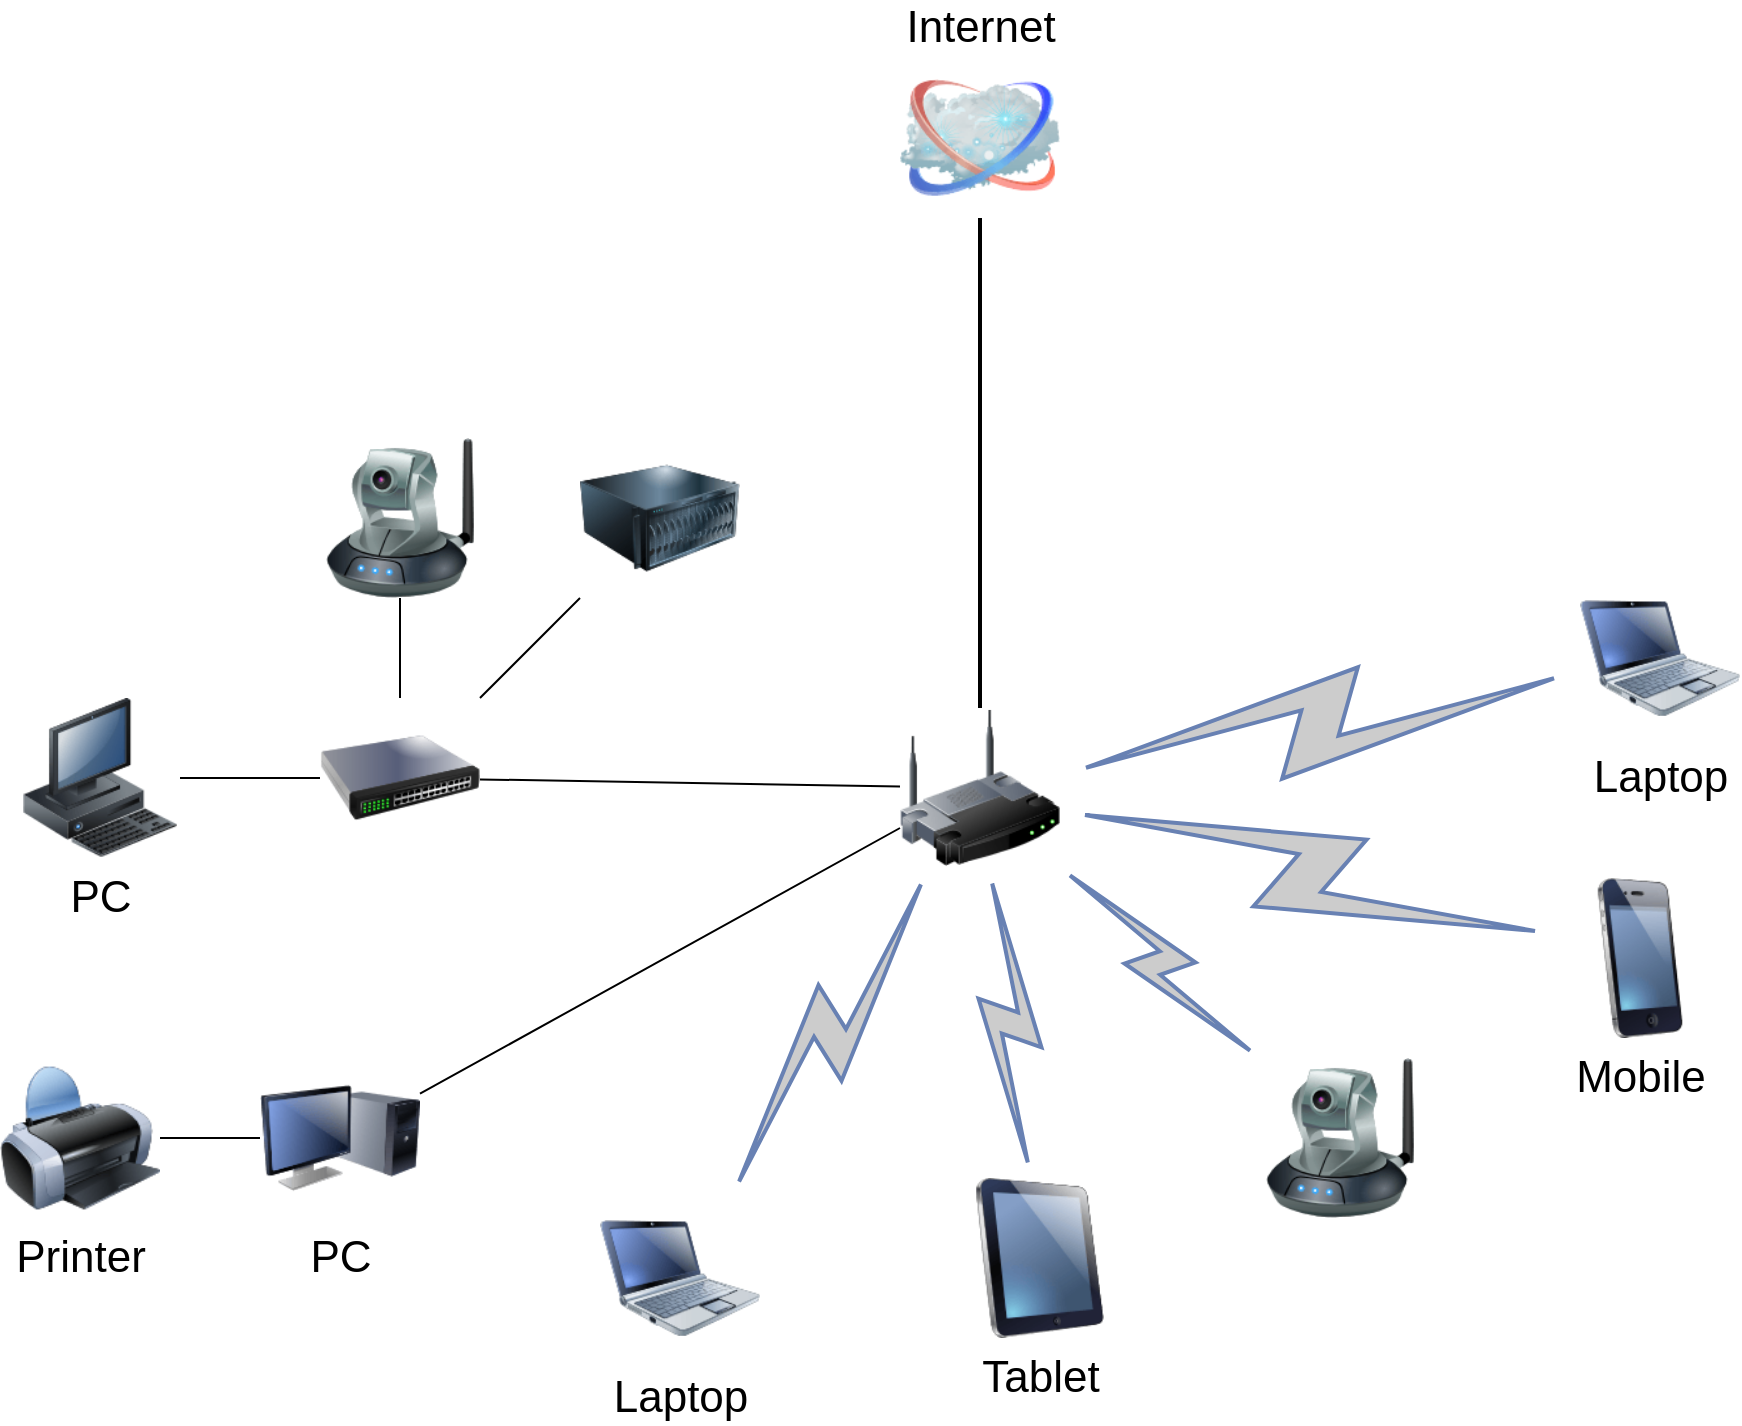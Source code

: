 <mxfile version="15.9.1" type="device"><diagram name="Page-1" id="55a83fd1-7818-8e21-69c5-c3457e3827bb"><mxGraphModel dx="1422" dy="752" grid="1" gridSize="10" guides="1" tooltips="1" connect="1" arrows="1" fold="1" page="1" pageScale="1" pageWidth="1100" pageHeight="850" background="none" math="0" shadow="0"><root><mxCell id="0"/><mxCell id="1" parent="0"/><mxCell id="69ecfefc5c41e42c-1" value="" style="image;html=1;labelBackgroundColor=#ffffff;image=img/lib/clip_art/networking/Wireless_Router_128x128.png;rounded=1;shadow=0;comic=0;strokeWidth=2;fontSize=22" parent="1" vertex="1"><mxGeometry x="470" y="465" width="80" height="80" as="geometry"/></mxCell><mxCell id="69ecfefc5c41e42c-2" value="Internet" style="image;html=1;labelBackgroundColor=#ffffff;image=img/lib/clip_art/networking/Cloud_128x128.png;rounded=1;shadow=0;comic=0;strokeWidth=2;fontSize=22;labelPosition=center;verticalLabelPosition=top;align=center;verticalAlign=bottom;" parent="1" vertex="1"><mxGeometry x="470" y="140" width="80" height="80" as="geometry"/></mxCell><mxCell id="69ecfefc5c41e42c-19" style="edgeStyle=none;rounded=0;html=1;labelBackgroundColor=none;endArrow=none;strokeWidth=2;fontFamily=Verdana;fontSize=22" parent="1" source="69ecfefc5c41e42c-1" target="69ecfefc5c41e42c-2" edge="1"><mxGeometry relative="1" as="geometry"><mxPoint x="510" y="290" as="sourcePoint"/></mxGeometry></mxCell><mxCell id="69ecfefc5c41e42c-4" value="Tablet" style="image;html=1;labelBackgroundColor=#ffffff;image=img/lib/clip_art/computers/iPad_128x128.png;rounded=1;shadow=0;comic=0;strokeWidth=2;fontSize=22" parent="1" vertex="1"><mxGeometry x="500" y="700" width="80" height="80" as="geometry"/></mxCell><mxCell id="69ecfefc5c41e42c-5" value="PC" style="image;html=1;labelBackgroundColor=#ffffff;image=img/lib/clip_art/computers/Monitor_Tower_128x128.png;rounded=1;shadow=0;comic=0;strokeWidth=2;fontSize=22;horizontal=1;" parent="1" vertex="1"><mxGeometry x="150" y="640" width="80" height="80" as="geometry"/></mxCell><mxCell id="69ecfefc5c41e42c-6" value="Printer" style="image;html=1;labelBackgroundColor=#ffffff;image=img/lib/clip_art/computers/Printer_128x128.png;rounded=1;shadow=0;comic=0;strokeWidth=2;fontSize=22;imageBackground=default;" parent="1" vertex="1"><mxGeometry x="20" y="640" width="80" height="80" as="geometry"/></mxCell><mxCell id="69ecfefc5c41e42c-7" value="PC" style="image;html=1;labelBackgroundColor=#ffffff;image=img/lib/clip_art/computers/Workstation_128x128.png;rounded=1;shadow=0;comic=0;strokeWidth=2;fontSize=22" parent="1" vertex="1"><mxGeometry x="30" y="460" width="80" height="80" as="geometry"/></mxCell><mxCell id="69ecfefc5c41e42c-8" value="Mobile" style="image;html=1;labelBackgroundColor=#ffffff;image=img/lib/clip_art/telecommunication/iPhone_128x128.png;rounded=1;shadow=0;comic=0;strokeWidth=2;fontSize=22" parent="1" vertex="1"><mxGeometry x="800" y="550" width="80" height="80" as="geometry"/></mxCell><mxCell id="69ecfefc5c41e42c-9" value="Laptop" style="image;html=1;labelBackgroundColor=#ffffff;image=img/lib/clip_art/computers/Netbook_128x128.png;rounded=1;shadow=0;comic=0;strokeColor=#000000;strokeWidth=2;fillColor=#FFFFFF;fontSize=22;fontColor=#000000;" parent="1" vertex="1"><mxGeometry x="810" y="400" width="80" height="80" as="geometry"/></mxCell><mxCell id="69ecfefc5c41e42c-10" value="Laptop" style="image;html=1;labelBackgroundColor=#ffffff;image=img/lib/clip_art/computers/Netbook_128x128.png;rounded=1;shadow=0;comic=0;strokeWidth=2;fontSize=22" parent="1" vertex="1"><mxGeometry x="320" y="710" width="80" height="80" as="geometry"/></mxCell><mxCell id="69ecfefc5c41e42c-13" value="" style="html=1;fillColor=#CCCCCC;strokeColor=#6881B3;gradientColor=none;gradientDirection=north;strokeWidth=2;shape=mxgraph.networks.comm_link_edge;html=1;labelBackgroundColor=none;endArrow=none;fontFamily=Verdana;fontSize=22;fontColor=#000000;" parent="1" source="69ecfefc5c41e42c-10" target="69ecfefc5c41e42c-1" edge="1"><mxGeometry width="100" height="100" relative="1" as="geometry"><mxPoint x="330" y="491.957" as="sourcePoint"/><mxPoint x="480" y="518.043" as="targetPoint"/></mxGeometry></mxCell><mxCell id="69ecfefc5c41e42c-14" value="" style="html=1;fillColor=#CCCCCC;strokeColor=#6881B3;gradientColor=none;gradientDirection=north;strokeWidth=2;shape=mxgraph.networks.comm_link_edge;html=1;labelBackgroundColor=none;endArrow=none;fontFamily=Verdana;fontSize=22;fontColor=#000000;" parent="1" source="69ecfefc5c41e42c-4" target="69ecfefc5c41e42c-1" edge="1"><mxGeometry width="100" height="100" relative="1" as="geometry"><mxPoint x="340" y="501.957" as="sourcePoint"/><mxPoint x="490" y="528.043" as="targetPoint"/></mxGeometry></mxCell><mxCell id="69ecfefc5c41e42c-16" value="" style="html=1;fillColor=#CCCCCC;strokeColor=#6881B3;gradientColor=none;gradientDirection=north;strokeWidth=2;shape=mxgraph.networks.comm_link_edge;html=1;labelBackgroundColor=none;endArrow=none;fontFamily=Verdana;fontSize=22;fontColor=#000000;" parent="1" source="69ecfefc5c41e42c-8" target="69ecfefc5c41e42c-1" edge="1"><mxGeometry width="100" height="100" relative="1" as="geometry"><mxPoint x="360" y="521.957" as="sourcePoint"/><mxPoint x="510" y="548.043" as="targetPoint"/></mxGeometry></mxCell><mxCell id="69ecfefc5c41e42c-17" value="" style="html=1;fillColor=#CCCCCC;strokeColor=#6881B3;gradientColor=none;gradientDirection=north;strokeWidth=2;shape=mxgraph.networks.comm_link_edge;html=1;labelBackgroundColor=none;endArrow=none;fontFamily=Verdana;fontSize=22;fontColor=#000000;" parent="1" source="69ecfefc5c41e42c-9" target="69ecfefc5c41e42c-1" edge="1"><mxGeometry width="100" height="100" relative="1" as="geometry"><mxPoint x="370" y="531.957" as="sourcePoint"/><mxPoint x="520" y="558.043" as="targetPoint"/></mxGeometry></mxCell><mxCell id="M1jnXsX8mYebx-Fc0a03-3" value="" style="endArrow=none;html=1;rounded=0;entryX=0;entryY=0.75;entryDx=0;entryDy=0;" edge="1" parent="1" source="69ecfefc5c41e42c-5" target="69ecfefc5c41e42c-1"><mxGeometry width="50" height="50" relative="1" as="geometry"><mxPoint x="520" y="580" as="sourcePoint"/><mxPoint x="570" y="530" as="targetPoint"/></mxGeometry></mxCell><mxCell id="M1jnXsX8mYebx-Fc0a03-4" value="" style="endArrow=none;html=1;rounded=0;" edge="1" parent="1" source="69ecfefc5c41e42c-5" target="69ecfefc5c41e42c-6"><mxGeometry width="50" height="50" relative="1" as="geometry"><mxPoint x="520" y="580" as="sourcePoint"/><mxPoint x="570" y="530" as="targetPoint"/></mxGeometry></mxCell><mxCell id="M1jnXsX8mYebx-Fc0a03-5" value="" style="endArrow=none;html=1;rounded=0;" edge="1" parent="1" source="69ecfefc5c41e42c-7" target="M1jnXsX8mYebx-Fc0a03-9"><mxGeometry width="50" height="50" relative="1" as="geometry"><mxPoint x="520" y="580" as="sourcePoint"/><mxPoint x="570" y="530" as="targetPoint"/></mxGeometry></mxCell><mxCell id="M1jnXsX8mYebx-Fc0a03-9" value="" style="image;html=1;image=img/lib/clip_art/networking/Switch_128x128.png" vertex="1" parent="1"><mxGeometry x="180" y="460" width="80" height="80" as="geometry"/></mxCell><mxCell id="M1jnXsX8mYebx-Fc0a03-10" value="" style="endArrow=none;html=1;rounded=0;" edge="1" parent="1" source="M1jnXsX8mYebx-Fc0a03-9" target="69ecfefc5c41e42c-1"><mxGeometry width="50" height="50" relative="1" as="geometry"><mxPoint x="520" y="680" as="sourcePoint"/><mxPoint x="570" y="630" as="targetPoint"/></mxGeometry></mxCell><mxCell id="M1jnXsX8mYebx-Fc0a03-11" value="" style="image;html=1;image=img/lib/clip_art/networking/Ip_Camera_128x128.png" vertex="1" parent="1"><mxGeometry x="650" y="640" width="80" height="80" as="geometry"/></mxCell><mxCell id="M1jnXsX8mYebx-Fc0a03-12" value="" style="html=1;fillColor=#CCCCCC;strokeColor=#6881B3;gradientColor=none;gradientDirection=north;strokeWidth=2;shape=mxgraph.networks.comm_link_edge;html=1;labelBackgroundColor=none;endArrow=none;fontFamily=Verdana;fontSize=22;fontColor=#000000;" edge="1" parent="1" source="M1jnXsX8mYebx-Fc0a03-11" target="69ecfefc5c41e42c-1"><mxGeometry width="100" height="100" relative="1" as="geometry"><mxPoint x="394.49" y="720" as="sourcePoint"/><mxPoint x="495.51" y="555" as="targetPoint"/></mxGeometry></mxCell><mxCell id="M1jnXsX8mYebx-Fc0a03-13" value="" style="image;html=1;image=img/lib/clip_art/networking/Ip_Camera_128x128.png" vertex="1" parent="1"><mxGeometry x="180" y="330" width="80" height="80" as="geometry"/></mxCell><mxCell id="M1jnXsX8mYebx-Fc0a03-14" value="" style="endArrow=none;html=1;rounded=0;" edge="1" parent="1" source="M1jnXsX8mYebx-Fc0a03-13" target="M1jnXsX8mYebx-Fc0a03-9"><mxGeometry width="50" height="50" relative="1" as="geometry"><mxPoint x="520" y="580" as="sourcePoint"/><mxPoint x="570" y="530" as="targetPoint"/></mxGeometry></mxCell><mxCell id="M1jnXsX8mYebx-Fc0a03-15" value="" style="image;html=1;image=img/lib/clip_art/computers/Server_128x128.png" vertex="1" parent="1"><mxGeometry x="310" y="330" width="80" height="80" as="geometry"/></mxCell><mxCell id="M1jnXsX8mYebx-Fc0a03-16" value="" style="endArrow=none;html=1;rounded=0;" edge="1" parent="1" source="M1jnXsX8mYebx-Fc0a03-9" target="M1jnXsX8mYebx-Fc0a03-15"><mxGeometry width="50" height="50" relative="1" as="geometry"><mxPoint x="520" y="580" as="sourcePoint"/><mxPoint x="570" y="530" as="targetPoint"/></mxGeometry></mxCell></root></mxGraphModel></diagram></mxfile>